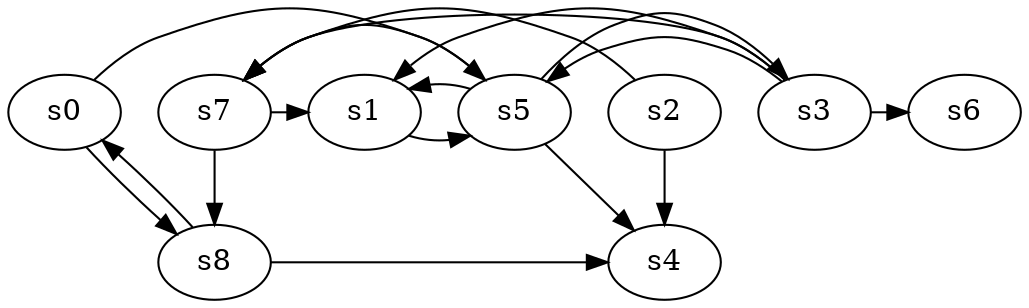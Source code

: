 digraph game_0630_complex_9 {
    s0 [name="s0", player=0, target=1];
    s1 [name="s1", player=0];
    s2 [name="s2", player=0, target=1];
    s3 [name="s3", player=0, target=1];
    s4 [name="s4", player=1, target=1];
    s5 [name="s5", player=0, target=1];
    s6 [name="s6", player=1];
    s7 [name="s7", player=0];
    s8 [name="s8", player=1, target=1];

    s0 -> s5 [constraint="time % 3 == 0 && time % 4 == 0"];
    s0 -> s8 [constraint="time % 4 == 2 && time % 3 == 2"];
    s1 -> s5 [constraint="time == 9"];
    s2 -> s4;
    s2 -> s7 [constraint="time % 6 == 0"];
    s3 -> s1 [constraint="time % 4 == 2"];
    s3 -> s5 [constraint="time == 5 || time == 6 || time == 10 || time == 16 || time == 18"];
    s3 -> s6 [constraint="!(time % 6 == 4)"];
    s3 -> s7 [constraint="time == 1 || time == 14 || time == 16 || time == 19"];
    s5 -> s1 [constraint="!(time % 6 == 1)"];
    s5 -> s3 [constraint="!(time % 4 == 1)"];
    s5 -> s4 [constraint="time == 14 || time == 22"];
    s5 -> s7 [constraint="!(time % 4 == 2)"];
    s7 -> s1 [constraint="time % 2 == 0 || time % 5 == 0"];
    s7 -> s8;
    s8 -> s0 [constraint="time % 3 == 0 || time % 3 == 1"];
    s8 -> s4 [constraint="time % 3 == 1 && time % 3 == 2"];
}
